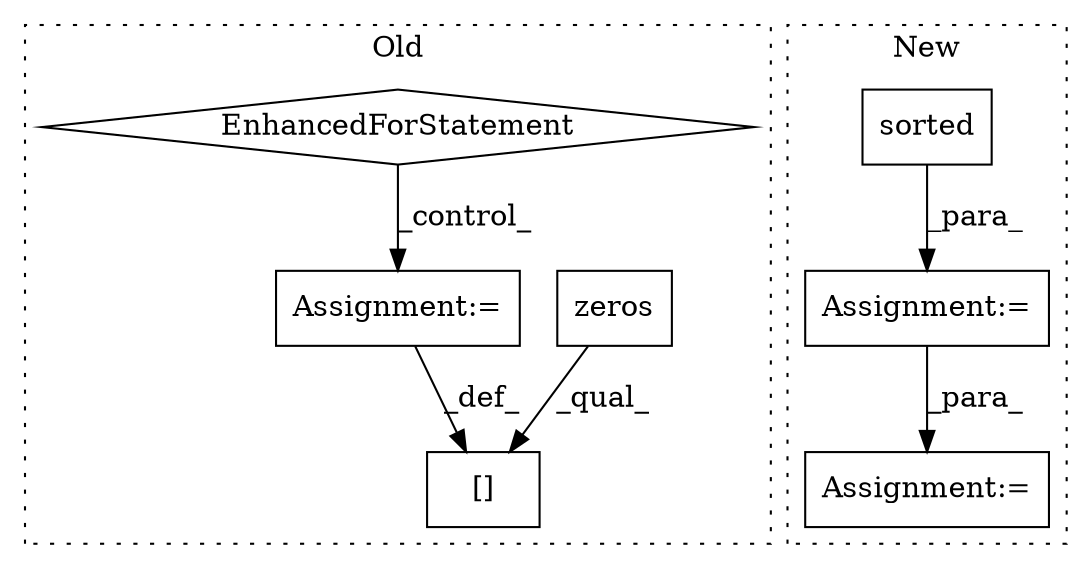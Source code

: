 digraph G {
subgraph cluster0 {
1 [label="zeros" a="32" s="4148,4159" l="6,1" shape="box"];
3 [label="[]" a="2" s="4351,4361" l="9,1" shape="box"];
5 [label="Assignment:=" a="7" s="4277" l="1" shape="box"];
6 [label="EnhancedForStatement" a="70" s="4183,4260" l="57,2" shape="diamond"];
label = "Old";
style="dotted";
}
subgraph cluster1 {
2 [label="sorted" a="32" s="4128,4169" l="7,1" shape="box"];
4 [label="Assignment:=" a="7" s="4186" l="1" shape="box"];
7 [label="Assignment:=" a="7" s="4284" l="35" shape="box"];
label = "New";
style="dotted";
}
1 -> 3 [label="_qual_"];
2 -> 7 [label="_para_"];
5 -> 3 [label="_def_"];
6 -> 5 [label="_control_"];
7 -> 4 [label="_para_"];
}